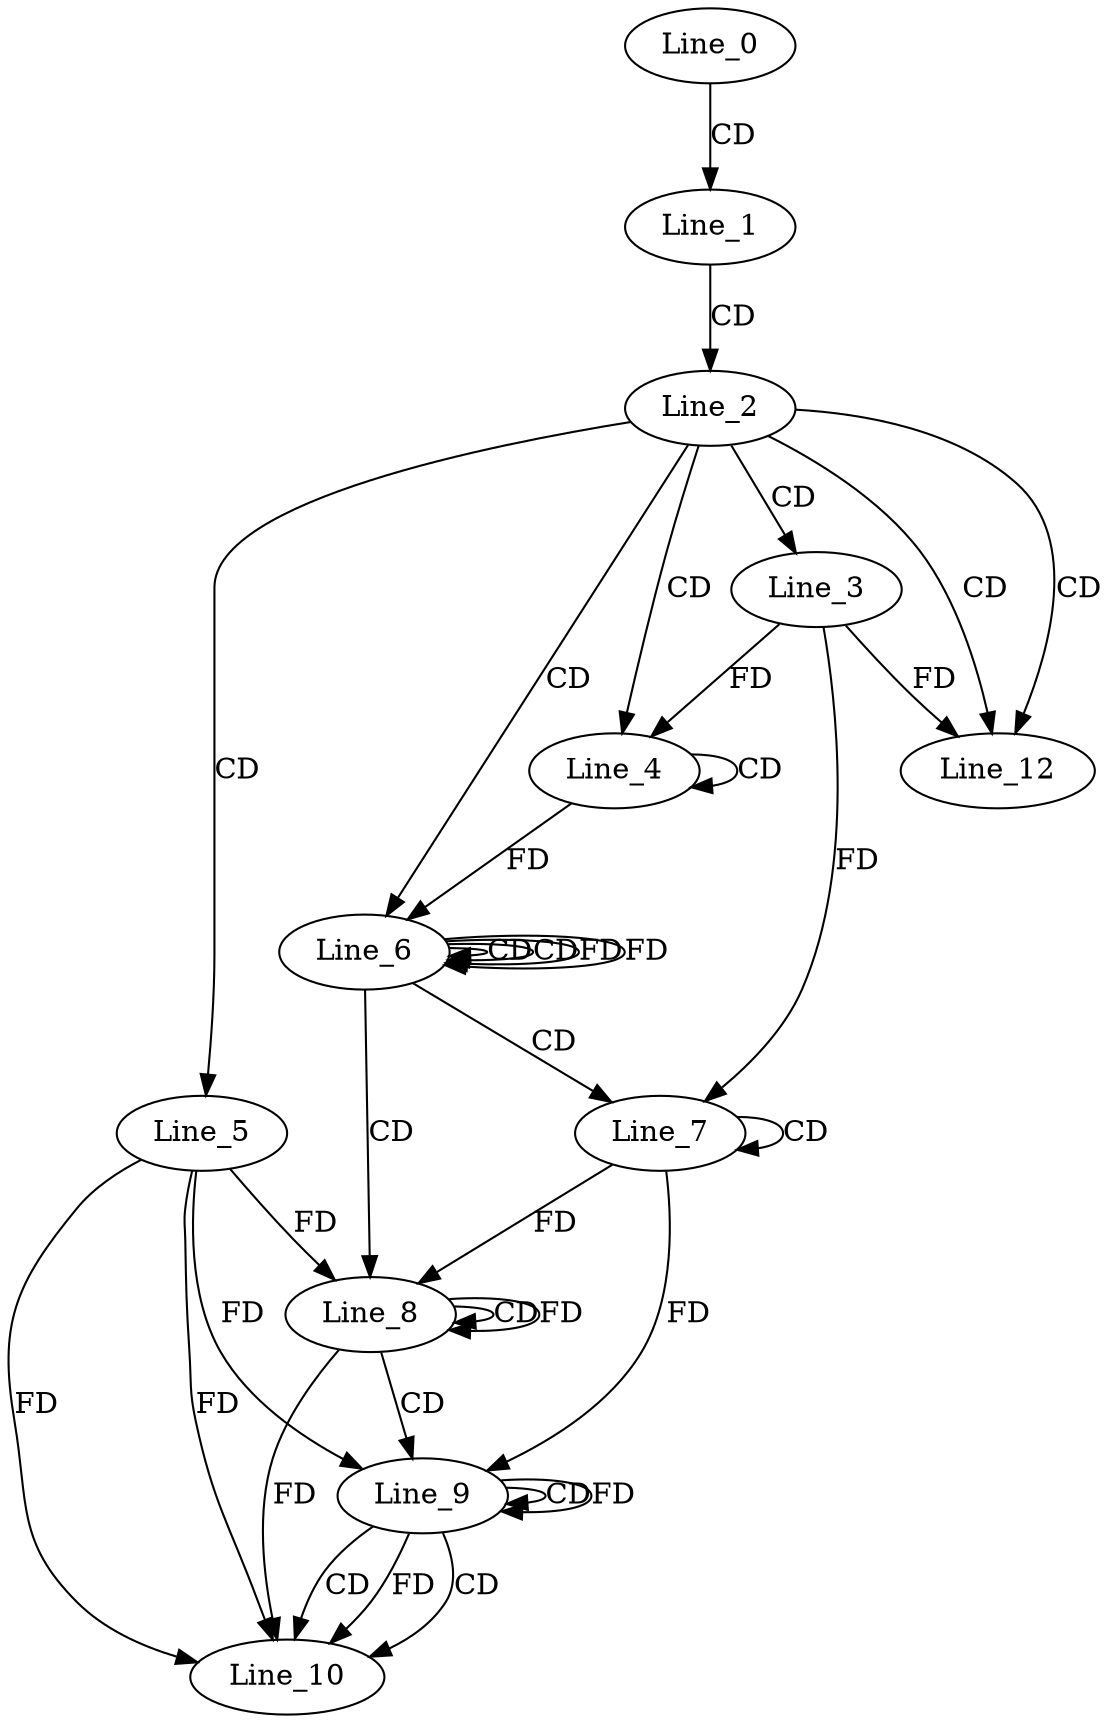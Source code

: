 digraph G {
  Line_0;
  Line_1;
  Line_2;
  Line_3;
  Line_4;
  Line_4;
  Line_4;
  Line_5;
  Line_6;
  Line_6;
  Line_6;
  Line_7;
  Line_7;
  Line_7;
  Line_8;
  Line_8;
  Line_8;
  Line_9;
  Line_9;
  Line_9;
  Line_10;
  Line_10;
  Line_12;
  Line_12;
  Line_0 -> Line_1 [ label="CD" ];
  Line_1 -> Line_2 [ label="CD" ];
  Line_2 -> Line_3 [ label="CD" ];
  Line_2 -> Line_4 [ label="CD" ];
  Line_4 -> Line_4 [ label="CD" ];
  Line_3 -> Line_4 [ label="FD" ];
  Line_2 -> Line_5 [ label="CD" ];
  Line_2 -> Line_6 [ label="CD" ];
  Line_6 -> Line_6 [ label="CD" ];
  Line_4 -> Line_6 [ label="FD" ];
  Line_6 -> Line_6 [ label="CD" ];
  Line_6 -> Line_6 [ label="FD" ];
  Line_6 -> Line_7 [ label="CD" ];
  Line_7 -> Line_7 [ label="CD" ];
  Line_3 -> Line_7 [ label="FD" ];
  Line_6 -> Line_8 [ label="CD" ];
  Line_7 -> Line_8 [ label="FD" ];
  Line_8 -> Line_8 [ label="CD" ];
  Line_8 -> Line_8 [ label="FD" ];
  Line_5 -> Line_8 [ label="FD" ];
  Line_8 -> Line_9 [ label="CD" ];
  Line_7 -> Line_9 [ label="FD" ];
  Line_9 -> Line_9 [ label="CD" ];
  Line_9 -> Line_9 [ label="FD" ];
  Line_5 -> Line_9 [ label="FD" ];
  Line_9 -> Line_10 [ label="CD" ];
  Line_9 -> Line_10 [ label="FD" ];
  Line_5 -> Line_10 [ label="FD" ];
  Line_9 -> Line_10 [ label="CD" ];
  Line_8 -> Line_10 [ label="FD" ];
  Line_5 -> Line_10 [ label="FD" ];
  Line_2 -> Line_12 [ label="CD" ];
  Line_3 -> Line_12 [ label="FD" ];
  Line_2 -> Line_12 [ label="CD" ];
  Line_6 -> Line_6 [ label="FD" ];
}
